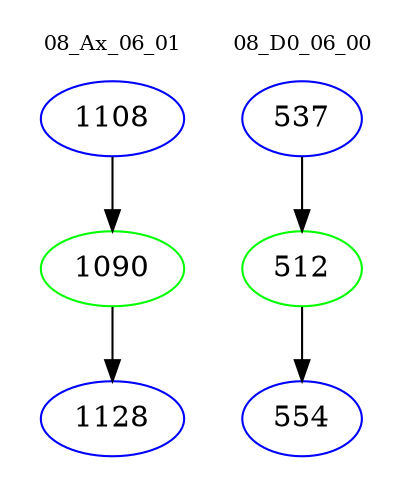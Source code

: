 digraph{
subgraph cluster_0 {
color = white
label = "08_Ax_06_01";
fontsize=10;
T0_1108 [label="1108", color="blue"]
T0_1108 -> T0_1090 [color="black"]
T0_1090 [label="1090", color="green"]
T0_1090 -> T0_1128 [color="black"]
T0_1128 [label="1128", color="blue"]
}
subgraph cluster_1 {
color = white
label = "08_D0_06_00";
fontsize=10;
T1_537 [label="537", color="blue"]
T1_537 -> T1_512 [color="black"]
T1_512 [label="512", color="green"]
T1_512 -> T1_554 [color="black"]
T1_554 [label="554", color="blue"]
}
}
